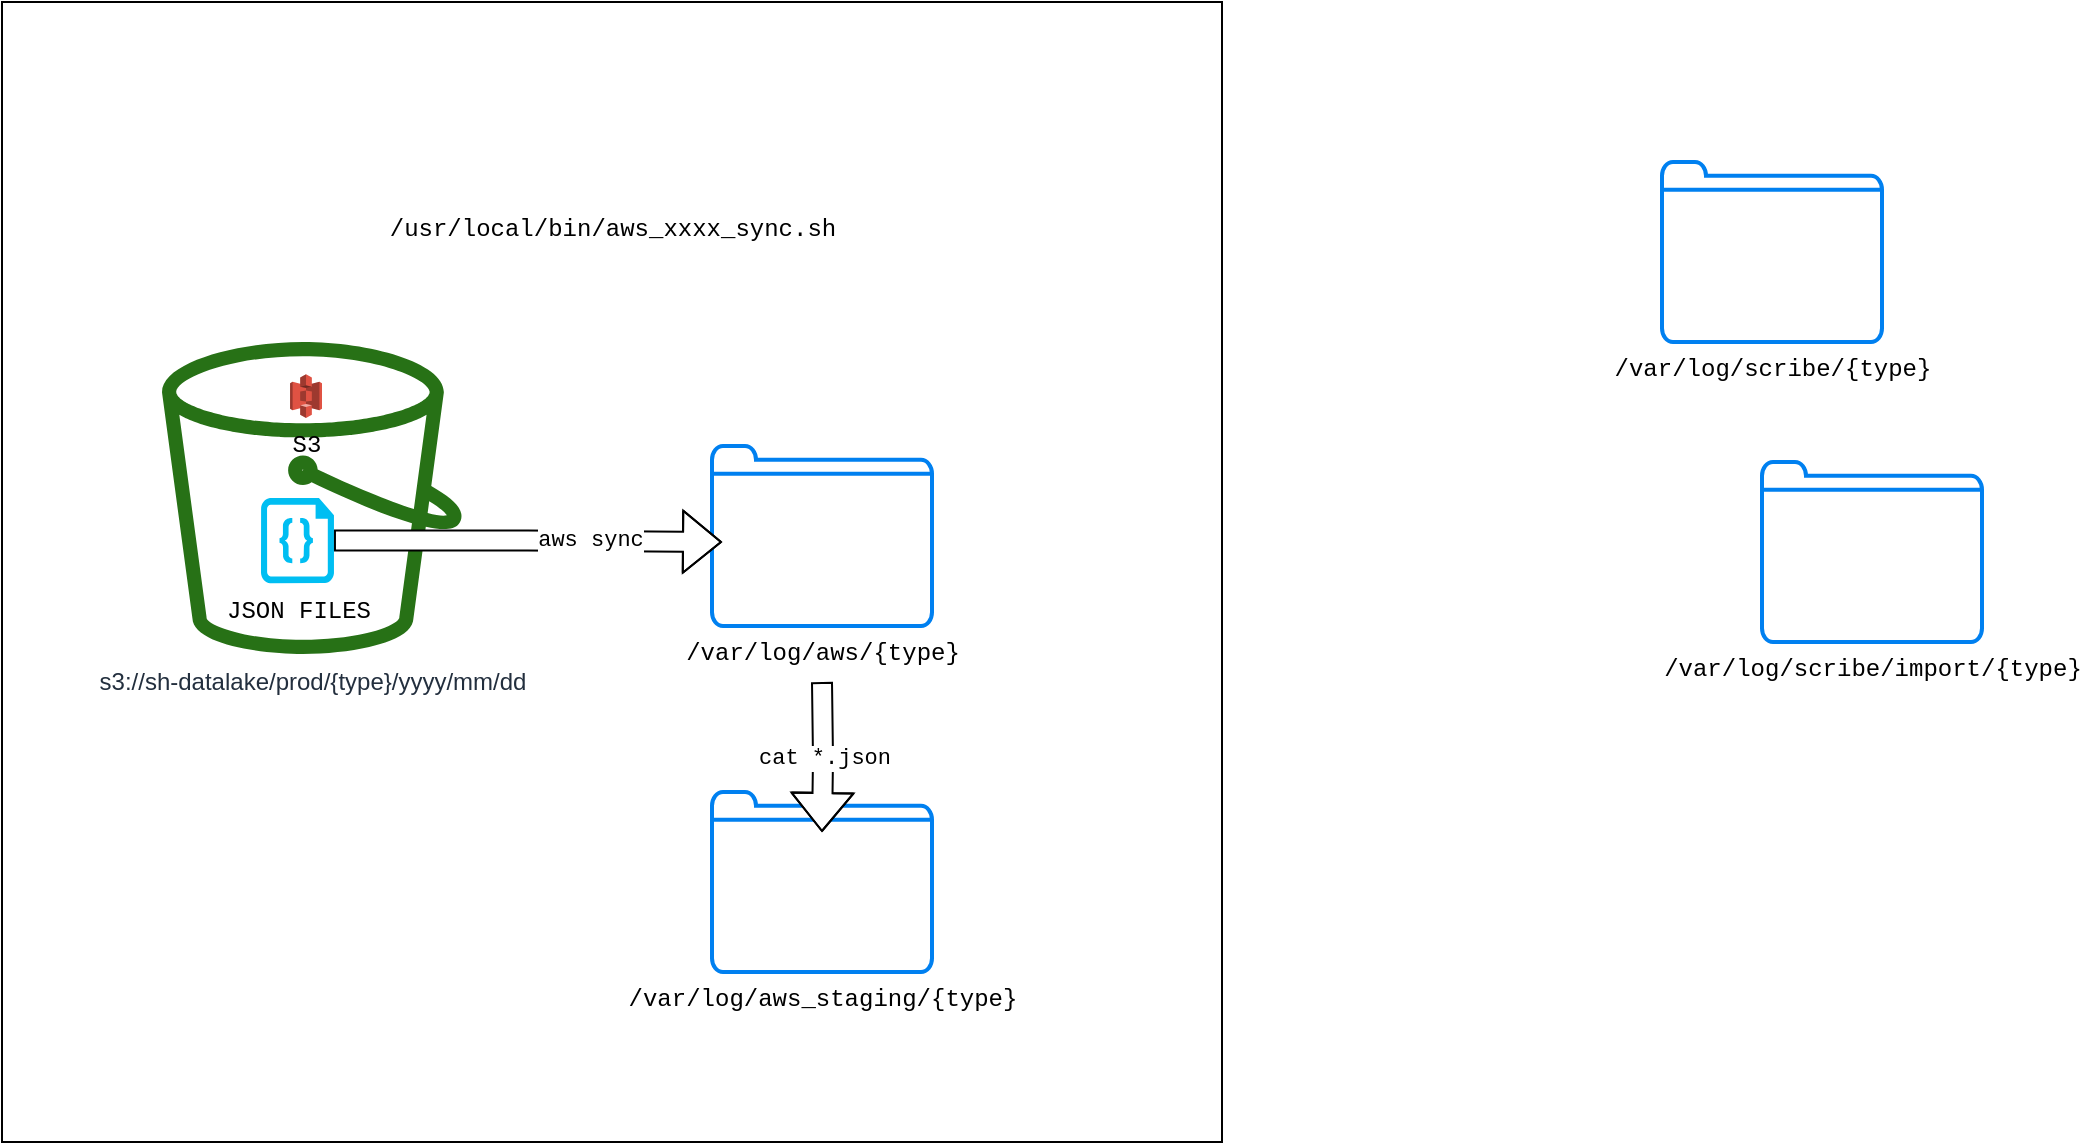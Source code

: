 <mxfile version="13.6.5" type="github">
  <diagram id="tiNbwfVHrU3rleALvfvO" name="Page-1">
    <mxGraphModel dx="1837" dy="961" grid="1" gridSize="10" guides="1" tooltips="1" connect="1" arrows="1" fold="1" page="1" pageScale="1" pageWidth="850" pageHeight="1100" math="0" shadow="0">
      <root>
        <mxCell id="0" />
        <mxCell id="1" parent="0" />
        <mxCell id="NbFQiC-a6_RJZgWB6c9p-35" value="" style="rounded=0;whiteSpace=wrap;html=1;labelBackgroundColor=#ffffff;gradientColor=none;fontFamily=Courier New;" vertex="1" parent="1">
          <mxGeometry x="40" y="70" width="610" height="570" as="geometry" />
        </mxCell>
        <mxCell id="NbFQiC-a6_RJZgWB6c9p-43" value="" style="group;labelPosition=center;verticalLabelPosition=top;align=center;verticalAlign=bottom;" vertex="1" connectable="0" parent="1">
          <mxGeometry x="395" y="292" width="110" height="90" as="geometry" />
        </mxCell>
        <mxCell id="NbFQiC-a6_RJZgWB6c9p-1" value="/var/log/aws/{type}" style="html=1;verticalLabelPosition=bottom;align=center;labelBackgroundColor=#ffffff;verticalAlign=top;strokeWidth=2;strokeColor=#0080F0;shadow=0;dashed=0;shape=mxgraph.ios7.icons.folder;fontFamily=Courier New;" vertex="1" parent="NbFQiC-a6_RJZgWB6c9p-43">
          <mxGeometry width="110" height="90" as="geometry" />
        </mxCell>
        <mxCell id="NbFQiC-a6_RJZgWB6c9p-41" value="" style="rounded=0;whiteSpace=wrap;html=1;labelBackgroundColor=#ffffff;gradientColor=none;fontFamily=Courier New;strokeColor=none;" vertex="1" parent="NbFQiC-a6_RJZgWB6c9p-43">
          <mxGeometry x="5" y="18" width="100" height="60" as="geometry" />
        </mxCell>
        <mxCell id="NbFQiC-a6_RJZgWB6c9p-3" value="/var/log/scribe/{type}" style="html=1;verticalLabelPosition=bottom;align=center;labelBackgroundColor=#ffffff;verticalAlign=top;strokeWidth=2;strokeColor=#0080F0;shadow=0;dashed=0;shape=mxgraph.ios7.icons.folder;fontFamily=Courier New;" vertex="1" parent="1">
          <mxGeometry x="870" y="150" width="110" height="90" as="geometry" />
        </mxCell>
        <mxCell id="NbFQiC-a6_RJZgWB6c9p-4" value="/var/log/scribe/import/{type}" style="html=1;verticalLabelPosition=bottom;align=center;labelBackgroundColor=#ffffff;verticalAlign=top;strokeWidth=2;strokeColor=#0080F0;shadow=0;dashed=0;shape=mxgraph.ios7.icons.folder;fontFamily=Courier New;" vertex="1" parent="1">
          <mxGeometry x="920" y="300" width="110" height="90" as="geometry" />
        </mxCell>
        <mxCell id="NbFQiC-a6_RJZgWB6c9p-23" value="" style="group" vertex="1" connectable="0" parent="1">
          <mxGeometry x="120" y="240" width="150" height="156.002" as="geometry" />
        </mxCell>
        <mxCell id="NbFQiC-a6_RJZgWB6c9p-9" value="s3://sh-datalake/prod/{type}/yyyy/mm/dd" style="outlineConnect=0;fontColor=#232F3E;gradientColor=none;fillColor=#277116;strokeColor=none;dashed=0;verticalLabelPosition=bottom;verticalAlign=top;align=center;html=1;fontSize=12;fontStyle=0;aspect=fixed;pointerEvents=1;shape=mxgraph.aws4.bucket;" vertex="1" parent="NbFQiC-a6_RJZgWB6c9p-23">
          <mxGeometry width="150" height="156.002" as="geometry" />
        </mxCell>
        <mxCell id="NbFQiC-a6_RJZgWB6c9p-7" value="S3" style="outlineConnect=0;dashed=0;verticalLabelPosition=bottom;verticalAlign=top;align=center;html=1;shape=mxgraph.aws3.s3;fillColor=#E05243;gradientColor=none;fontFamily=Courier New;" vertex="1" parent="NbFQiC-a6_RJZgWB6c9p-23">
          <mxGeometry x="64.03" y="16.08" width="15.97" height="21.92" as="geometry" />
        </mxCell>
        <mxCell id="NbFQiC-a6_RJZgWB6c9p-16" value="JSON FILES" style="verticalLabelPosition=bottom;html=1;verticalAlign=top;align=center;strokeColor=none;fillColor=#00BEF2;shape=mxgraph.azure.code_file;pointerEvents=1;fontFamily=Courier New;labelBackgroundColor=#ffffff;fillOpacity=100;" vertex="1" parent="NbFQiC-a6_RJZgWB6c9p-23">
          <mxGeometry x="49.475" y="78.0" width="36.503" height="42.611" as="geometry" />
        </mxCell>
        <mxCell id="NbFQiC-a6_RJZgWB6c9p-34" value="/usr/local/bin/aws_xxxx_sync.sh" style="shape=image;html=1;verticalAlign=top;verticalLabelPosition=bottom;labelBackgroundColor=#ffffff;imageAspect=0;aspect=fixed;image=https://cdn2.iconfinder.com/data/icons/picol-vector/32/script-128.png;gradientColor=none;fontFamily=Courier New;" vertex="1" parent="1">
          <mxGeometry x="300" y="80" width="90" height="90" as="geometry" />
        </mxCell>
        <mxCell id="NbFQiC-a6_RJZgWB6c9p-36" style="edgeStyle=orthogonalEdgeStyle;rounded=0;orthogonalLoop=1;jettySize=auto;html=1;exitX=1;exitY=0.5;exitDx=0;exitDy=0;exitPerimeter=0;fontFamily=Courier New;shape=flexArrow;fillColor=#ffffff;" edge="1" parent="1" source="NbFQiC-a6_RJZgWB6c9p-16" target="NbFQiC-a6_RJZgWB6c9p-41">
          <mxGeometry relative="1" as="geometry">
            <mxPoint x="189.978" y="342.306" as="sourcePoint" />
            <mxPoint x="384" y="343" as="targetPoint" />
          </mxGeometry>
        </mxCell>
        <mxCell id="NbFQiC-a6_RJZgWB6c9p-37" value="aws sync" style="edgeLabel;html=1;align=center;verticalAlign=middle;resizable=0;points=[];fontFamily=Courier New;" vertex="1" connectable="0" parent="NbFQiC-a6_RJZgWB6c9p-36">
          <mxGeometry x="0.321" y="1" relative="1" as="geometry">
            <mxPoint as="offset" />
          </mxGeometry>
        </mxCell>
        <mxCell id="NbFQiC-a6_RJZgWB6c9p-44" value="" style="group" vertex="1" connectable="0" parent="1">
          <mxGeometry x="395" y="465" width="110" height="90" as="geometry" />
        </mxCell>
        <mxCell id="NbFQiC-a6_RJZgWB6c9p-2" value="/var/log/aws_staging/{type}" style="html=1;verticalLabelPosition=bottom;align=center;labelBackgroundColor=#ffffff;verticalAlign=top;strokeWidth=2;strokeColor=#0080F0;shadow=0;dashed=0;shape=mxgraph.ios7.icons.folder;fontFamily=Courier New;" vertex="1" parent="NbFQiC-a6_RJZgWB6c9p-44">
          <mxGeometry width="110" height="90" as="geometry" />
        </mxCell>
        <mxCell id="NbFQiC-a6_RJZgWB6c9p-42" value="" style="rounded=0;whiteSpace=wrap;html=1;labelBackgroundColor=#ffffff;gradientColor=none;fontFamily=Courier New;strokeColor=none;" vertex="1" parent="NbFQiC-a6_RJZgWB6c9p-44">
          <mxGeometry x="5" y="20" width="100" height="60" as="geometry" />
        </mxCell>
        <mxCell id="NbFQiC-a6_RJZgWB6c9p-46" value="cat *.json" style="edgeStyle=orthogonalEdgeStyle;shape=flexArrow;rounded=0;orthogonalLoop=1;jettySize=auto;html=1;fontFamily=Courier New;fillColor=#ffffff;" edge="1" parent="1" target="NbFQiC-a6_RJZgWB6c9p-42">
          <mxGeometry relative="1" as="geometry">
            <mxPoint x="450" y="410" as="sourcePoint" />
          </mxGeometry>
        </mxCell>
      </root>
    </mxGraphModel>
  </diagram>
</mxfile>
